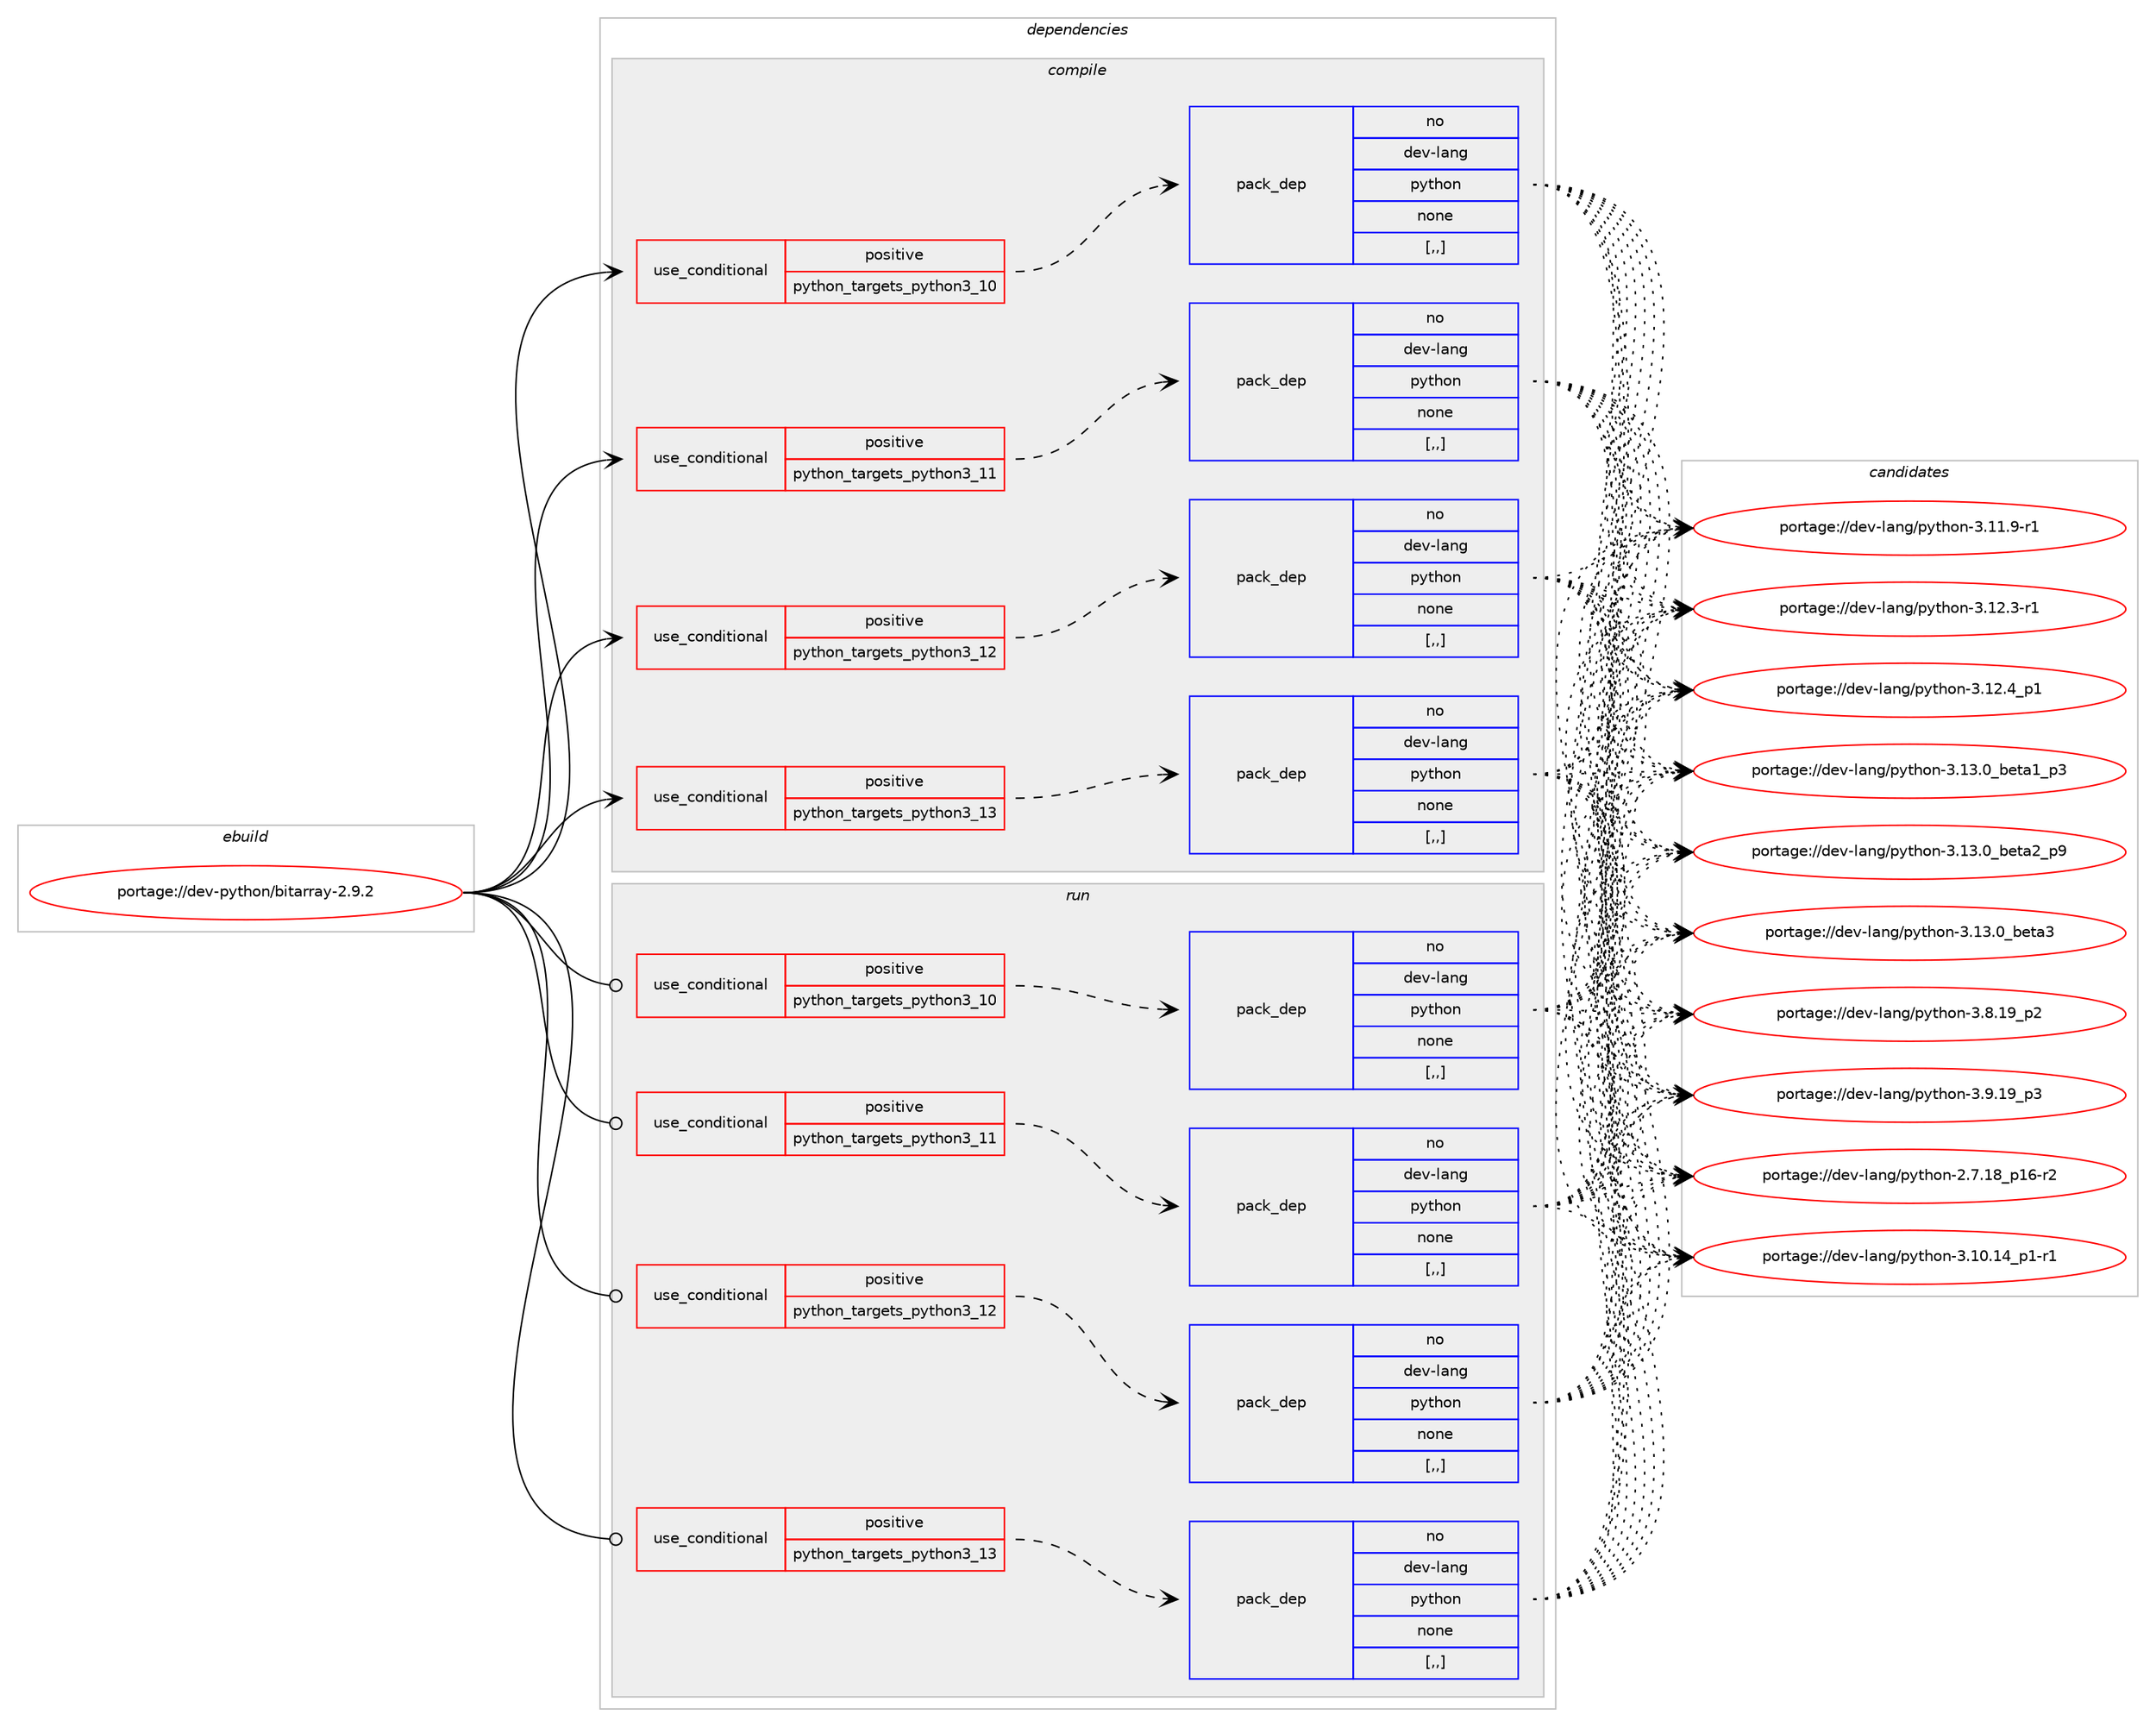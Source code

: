 digraph prolog {

# *************
# Graph options
# *************

newrank=true;
concentrate=true;
compound=true;
graph [rankdir=LR,fontname=Helvetica,fontsize=10,ranksep=1.5];#, ranksep=2.5, nodesep=0.2];
edge  [arrowhead=vee];
node  [fontname=Helvetica,fontsize=10];

# **********
# The ebuild
# **********

subgraph cluster_leftcol {
color=gray;
rank=same;
label=<<i>ebuild</i>>;
id [label="portage://dev-python/bitarray-2.9.2", color=red, width=4, href="../dev-python/bitarray-2.9.2.svg"];
}

# ****************
# The dependencies
# ****************

subgraph cluster_midcol {
color=gray;
label=<<i>dependencies</i>>;
subgraph cluster_compile {
fillcolor="#eeeeee";
style=filled;
label=<<i>compile</i>>;
subgraph cond30388 {
dependency139440 [label=<<TABLE BORDER="0" CELLBORDER="1" CELLSPACING="0" CELLPADDING="4"><TR><TD ROWSPAN="3" CELLPADDING="10">use_conditional</TD></TR><TR><TD>positive</TD></TR><TR><TD>python_targets_python3_10</TD></TR></TABLE>>, shape=none, color=red];
subgraph pack107843 {
dependency139441 [label=<<TABLE BORDER="0" CELLBORDER="1" CELLSPACING="0" CELLPADDING="4" WIDTH="220"><TR><TD ROWSPAN="6" CELLPADDING="30">pack_dep</TD></TR><TR><TD WIDTH="110">no</TD></TR><TR><TD>dev-lang</TD></TR><TR><TD>python</TD></TR><TR><TD>none</TD></TR><TR><TD>[,,]</TD></TR></TABLE>>, shape=none, color=blue];
}
dependency139440:e -> dependency139441:w [weight=20,style="dashed",arrowhead="vee"];
}
id:e -> dependency139440:w [weight=20,style="solid",arrowhead="vee"];
subgraph cond30389 {
dependency139442 [label=<<TABLE BORDER="0" CELLBORDER="1" CELLSPACING="0" CELLPADDING="4"><TR><TD ROWSPAN="3" CELLPADDING="10">use_conditional</TD></TR><TR><TD>positive</TD></TR><TR><TD>python_targets_python3_11</TD></TR></TABLE>>, shape=none, color=red];
subgraph pack107844 {
dependency139443 [label=<<TABLE BORDER="0" CELLBORDER="1" CELLSPACING="0" CELLPADDING="4" WIDTH="220"><TR><TD ROWSPAN="6" CELLPADDING="30">pack_dep</TD></TR><TR><TD WIDTH="110">no</TD></TR><TR><TD>dev-lang</TD></TR><TR><TD>python</TD></TR><TR><TD>none</TD></TR><TR><TD>[,,]</TD></TR></TABLE>>, shape=none, color=blue];
}
dependency139442:e -> dependency139443:w [weight=20,style="dashed",arrowhead="vee"];
}
id:e -> dependency139442:w [weight=20,style="solid",arrowhead="vee"];
subgraph cond30390 {
dependency139444 [label=<<TABLE BORDER="0" CELLBORDER="1" CELLSPACING="0" CELLPADDING="4"><TR><TD ROWSPAN="3" CELLPADDING="10">use_conditional</TD></TR><TR><TD>positive</TD></TR><TR><TD>python_targets_python3_12</TD></TR></TABLE>>, shape=none, color=red];
subgraph pack107845 {
dependency139445 [label=<<TABLE BORDER="0" CELLBORDER="1" CELLSPACING="0" CELLPADDING="4" WIDTH="220"><TR><TD ROWSPAN="6" CELLPADDING="30">pack_dep</TD></TR><TR><TD WIDTH="110">no</TD></TR><TR><TD>dev-lang</TD></TR><TR><TD>python</TD></TR><TR><TD>none</TD></TR><TR><TD>[,,]</TD></TR></TABLE>>, shape=none, color=blue];
}
dependency139444:e -> dependency139445:w [weight=20,style="dashed",arrowhead="vee"];
}
id:e -> dependency139444:w [weight=20,style="solid",arrowhead="vee"];
subgraph cond30391 {
dependency139446 [label=<<TABLE BORDER="0" CELLBORDER="1" CELLSPACING="0" CELLPADDING="4"><TR><TD ROWSPAN="3" CELLPADDING="10">use_conditional</TD></TR><TR><TD>positive</TD></TR><TR><TD>python_targets_python3_13</TD></TR></TABLE>>, shape=none, color=red];
subgraph pack107846 {
dependency139447 [label=<<TABLE BORDER="0" CELLBORDER="1" CELLSPACING="0" CELLPADDING="4" WIDTH="220"><TR><TD ROWSPAN="6" CELLPADDING="30">pack_dep</TD></TR><TR><TD WIDTH="110">no</TD></TR><TR><TD>dev-lang</TD></TR><TR><TD>python</TD></TR><TR><TD>none</TD></TR><TR><TD>[,,]</TD></TR></TABLE>>, shape=none, color=blue];
}
dependency139446:e -> dependency139447:w [weight=20,style="dashed",arrowhead="vee"];
}
id:e -> dependency139446:w [weight=20,style="solid",arrowhead="vee"];
}
subgraph cluster_compileandrun {
fillcolor="#eeeeee";
style=filled;
label=<<i>compile and run</i>>;
}
subgraph cluster_run {
fillcolor="#eeeeee";
style=filled;
label=<<i>run</i>>;
subgraph cond30392 {
dependency139448 [label=<<TABLE BORDER="0" CELLBORDER="1" CELLSPACING="0" CELLPADDING="4"><TR><TD ROWSPAN="3" CELLPADDING="10">use_conditional</TD></TR><TR><TD>positive</TD></TR><TR><TD>python_targets_python3_10</TD></TR></TABLE>>, shape=none, color=red];
subgraph pack107847 {
dependency139449 [label=<<TABLE BORDER="0" CELLBORDER="1" CELLSPACING="0" CELLPADDING="4" WIDTH="220"><TR><TD ROWSPAN="6" CELLPADDING="30">pack_dep</TD></TR><TR><TD WIDTH="110">no</TD></TR><TR><TD>dev-lang</TD></TR><TR><TD>python</TD></TR><TR><TD>none</TD></TR><TR><TD>[,,]</TD></TR></TABLE>>, shape=none, color=blue];
}
dependency139448:e -> dependency139449:w [weight=20,style="dashed",arrowhead="vee"];
}
id:e -> dependency139448:w [weight=20,style="solid",arrowhead="odot"];
subgraph cond30393 {
dependency139450 [label=<<TABLE BORDER="0" CELLBORDER="1" CELLSPACING="0" CELLPADDING="4"><TR><TD ROWSPAN="3" CELLPADDING="10">use_conditional</TD></TR><TR><TD>positive</TD></TR><TR><TD>python_targets_python3_11</TD></TR></TABLE>>, shape=none, color=red];
subgraph pack107848 {
dependency139451 [label=<<TABLE BORDER="0" CELLBORDER="1" CELLSPACING="0" CELLPADDING="4" WIDTH="220"><TR><TD ROWSPAN="6" CELLPADDING="30">pack_dep</TD></TR><TR><TD WIDTH="110">no</TD></TR><TR><TD>dev-lang</TD></TR><TR><TD>python</TD></TR><TR><TD>none</TD></TR><TR><TD>[,,]</TD></TR></TABLE>>, shape=none, color=blue];
}
dependency139450:e -> dependency139451:w [weight=20,style="dashed",arrowhead="vee"];
}
id:e -> dependency139450:w [weight=20,style="solid",arrowhead="odot"];
subgraph cond30394 {
dependency139452 [label=<<TABLE BORDER="0" CELLBORDER="1" CELLSPACING="0" CELLPADDING="4"><TR><TD ROWSPAN="3" CELLPADDING="10">use_conditional</TD></TR><TR><TD>positive</TD></TR><TR><TD>python_targets_python3_12</TD></TR></TABLE>>, shape=none, color=red];
subgraph pack107849 {
dependency139453 [label=<<TABLE BORDER="0" CELLBORDER="1" CELLSPACING="0" CELLPADDING="4" WIDTH="220"><TR><TD ROWSPAN="6" CELLPADDING="30">pack_dep</TD></TR><TR><TD WIDTH="110">no</TD></TR><TR><TD>dev-lang</TD></TR><TR><TD>python</TD></TR><TR><TD>none</TD></TR><TR><TD>[,,]</TD></TR></TABLE>>, shape=none, color=blue];
}
dependency139452:e -> dependency139453:w [weight=20,style="dashed",arrowhead="vee"];
}
id:e -> dependency139452:w [weight=20,style="solid",arrowhead="odot"];
subgraph cond30395 {
dependency139454 [label=<<TABLE BORDER="0" CELLBORDER="1" CELLSPACING="0" CELLPADDING="4"><TR><TD ROWSPAN="3" CELLPADDING="10">use_conditional</TD></TR><TR><TD>positive</TD></TR><TR><TD>python_targets_python3_13</TD></TR></TABLE>>, shape=none, color=red];
subgraph pack107850 {
dependency139455 [label=<<TABLE BORDER="0" CELLBORDER="1" CELLSPACING="0" CELLPADDING="4" WIDTH="220"><TR><TD ROWSPAN="6" CELLPADDING="30">pack_dep</TD></TR><TR><TD WIDTH="110">no</TD></TR><TR><TD>dev-lang</TD></TR><TR><TD>python</TD></TR><TR><TD>none</TD></TR><TR><TD>[,,]</TD></TR></TABLE>>, shape=none, color=blue];
}
dependency139454:e -> dependency139455:w [weight=20,style="dashed",arrowhead="vee"];
}
id:e -> dependency139454:w [weight=20,style="solid",arrowhead="odot"];
}
}

# **************
# The candidates
# **************

subgraph cluster_choices {
rank=same;
color=gray;
label=<<i>candidates</i>>;

subgraph choice107843 {
color=black;
nodesep=1;
choice100101118451089711010347112121116104111110455046554649569511249544511450 [label="portage://dev-lang/python-2.7.18_p16-r2", color=red, width=4,href="../dev-lang/python-2.7.18_p16-r2.svg"];
choice100101118451089711010347112121116104111110455146494846495295112494511449 [label="portage://dev-lang/python-3.10.14_p1-r1", color=red, width=4,href="../dev-lang/python-3.10.14_p1-r1.svg"];
choice100101118451089711010347112121116104111110455146494946574511449 [label="portage://dev-lang/python-3.11.9-r1", color=red, width=4,href="../dev-lang/python-3.11.9-r1.svg"];
choice100101118451089711010347112121116104111110455146495046514511449 [label="portage://dev-lang/python-3.12.3-r1", color=red, width=4,href="../dev-lang/python-3.12.3-r1.svg"];
choice100101118451089711010347112121116104111110455146495046529511249 [label="portage://dev-lang/python-3.12.4_p1", color=red, width=4,href="../dev-lang/python-3.12.4_p1.svg"];
choice10010111845108971101034711212111610411111045514649514648959810111697499511251 [label="portage://dev-lang/python-3.13.0_beta1_p3", color=red, width=4,href="../dev-lang/python-3.13.0_beta1_p3.svg"];
choice10010111845108971101034711212111610411111045514649514648959810111697509511257 [label="portage://dev-lang/python-3.13.0_beta2_p9", color=red, width=4,href="../dev-lang/python-3.13.0_beta2_p9.svg"];
choice1001011184510897110103471121211161041111104551464951464895981011169751 [label="portage://dev-lang/python-3.13.0_beta3", color=red, width=4,href="../dev-lang/python-3.13.0_beta3.svg"];
choice100101118451089711010347112121116104111110455146564649579511250 [label="portage://dev-lang/python-3.8.19_p2", color=red, width=4,href="../dev-lang/python-3.8.19_p2.svg"];
choice100101118451089711010347112121116104111110455146574649579511251 [label="portage://dev-lang/python-3.9.19_p3", color=red, width=4,href="../dev-lang/python-3.9.19_p3.svg"];
dependency139441:e -> choice100101118451089711010347112121116104111110455046554649569511249544511450:w [style=dotted,weight="100"];
dependency139441:e -> choice100101118451089711010347112121116104111110455146494846495295112494511449:w [style=dotted,weight="100"];
dependency139441:e -> choice100101118451089711010347112121116104111110455146494946574511449:w [style=dotted,weight="100"];
dependency139441:e -> choice100101118451089711010347112121116104111110455146495046514511449:w [style=dotted,weight="100"];
dependency139441:e -> choice100101118451089711010347112121116104111110455146495046529511249:w [style=dotted,weight="100"];
dependency139441:e -> choice10010111845108971101034711212111610411111045514649514648959810111697499511251:w [style=dotted,weight="100"];
dependency139441:e -> choice10010111845108971101034711212111610411111045514649514648959810111697509511257:w [style=dotted,weight="100"];
dependency139441:e -> choice1001011184510897110103471121211161041111104551464951464895981011169751:w [style=dotted,weight="100"];
dependency139441:e -> choice100101118451089711010347112121116104111110455146564649579511250:w [style=dotted,weight="100"];
dependency139441:e -> choice100101118451089711010347112121116104111110455146574649579511251:w [style=dotted,weight="100"];
}
subgraph choice107844 {
color=black;
nodesep=1;
choice100101118451089711010347112121116104111110455046554649569511249544511450 [label="portage://dev-lang/python-2.7.18_p16-r2", color=red, width=4,href="../dev-lang/python-2.7.18_p16-r2.svg"];
choice100101118451089711010347112121116104111110455146494846495295112494511449 [label="portage://dev-lang/python-3.10.14_p1-r1", color=red, width=4,href="../dev-lang/python-3.10.14_p1-r1.svg"];
choice100101118451089711010347112121116104111110455146494946574511449 [label="portage://dev-lang/python-3.11.9-r1", color=red, width=4,href="../dev-lang/python-3.11.9-r1.svg"];
choice100101118451089711010347112121116104111110455146495046514511449 [label="portage://dev-lang/python-3.12.3-r1", color=red, width=4,href="../dev-lang/python-3.12.3-r1.svg"];
choice100101118451089711010347112121116104111110455146495046529511249 [label="portage://dev-lang/python-3.12.4_p1", color=red, width=4,href="../dev-lang/python-3.12.4_p1.svg"];
choice10010111845108971101034711212111610411111045514649514648959810111697499511251 [label="portage://dev-lang/python-3.13.0_beta1_p3", color=red, width=4,href="../dev-lang/python-3.13.0_beta1_p3.svg"];
choice10010111845108971101034711212111610411111045514649514648959810111697509511257 [label="portage://dev-lang/python-3.13.0_beta2_p9", color=red, width=4,href="../dev-lang/python-3.13.0_beta2_p9.svg"];
choice1001011184510897110103471121211161041111104551464951464895981011169751 [label="portage://dev-lang/python-3.13.0_beta3", color=red, width=4,href="../dev-lang/python-3.13.0_beta3.svg"];
choice100101118451089711010347112121116104111110455146564649579511250 [label="portage://dev-lang/python-3.8.19_p2", color=red, width=4,href="../dev-lang/python-3.8.19_p2.svg"];
choice100101118451089711010347112121116104111110455146574649579511251 [label="portage://dev-lang/python-3.9.19_p3", color=red, width=4,href="../dev-lang/python-3.9.19_p3.svg"];
dependency139443:e -> choice100101118451089711010347112121116104111110455046554649569511249544511450:w [style=dotted,weight="100"];
dependency139443:e -> choice100101118451089711010347112121116104111110455146494846495295112494511449:w [style=dotted,weight="100"];
dependency139443:e -> choice100101118451089711010347112121116104111110455146494946574511449:w [style=dotted,weight="100"];
dependency139443:e -> choice100101118451089711010347112121116104111110455146495046514511449:w [style=dotted,weight="100"];
dependency139443:e -> choice100101118451089711010347112121116104111110455146495046529511249:w [style=dotted,weight="100"];
dependency139443:e -> choice10010111845108971101034711212111610411111045514649514648959810111697499511251:w [style=dotted,weight="100"];
dependency139443:e -> choice10010111845108971101034711212111610411111045514649514648959810111697509511257:w [style=dotted,weight="100"];
dependency139443:e -> choice1001011184510897110103471121211161041111104551464951464895981011169751:w [style=dotted,weight="100"];
dependency139443:e -> choice100101118451089711010347112121116104111110455146564649579511250:w [style=dotted,weight="100"];
dependency139443:e -> choice100101118451089711010347112121116104111110455146574649579511251:w [style=dotted,weight="100"];
}
subgraph choice107845 {
color=black;
nodesep=1;
choice100101118451089711010347112121116104111110455046554649569511249544511450 [label="portage://dev-lang/python-2.7.18_p16-r2", color=red, width=4,href="../dev-lang/python-2.7.18_p16-r2.svg"];
choice100101118451089711010347112121116104111110455146494846495295112494511449 [label="portage://dev-lang/python-3.10.14_p1-r1", color=red, width=4,href="../dev-lang/python-3.10.14_p1-r1.svg"];
choice100101118451089711010347112121116104111110455146494946574511449 [label="portage://dev-lang/python-3.11.9-r1", color=red, width=4,href="../dev-lang/python-3.11.9-r1.svg"];
choice100101118451089711010347112121116104111110455146495046514511449 [label="portage://dev-lang/python-3.12.3-r1", color=red, width=4,href="../dev-lang/python-3.12.3-r1.svg"];
choice100101118451089711010347112121116104111110455146495046529511249 [label="portage://dev-lang/python-3.12.4_p1", color=red, width=4,href="../dev-lang/python-3.12.4_p1.svg"];
choice10010111845108971101034711212111610411111045514649514648959810111697499511251 [label="portage://dev-lang/python-3.13.0_beta1_p3", color=red, width=4,href="../dev-lang/python-3.13.0_beta1_p3.svg"];
choice10010111845108971101034711212111610411111045514649514648959810111697509511257 [label="portage://dev-lang/python-3.13.0_beta2_p9", color=red, width=4,href="../dev-lang/python-3.13.0_beta2_p9.svg"];
choice1001011184510897110103471121211161041111104551464951464895981011169751 [label="portage://dev-lang/python-3.13.0_beta3", color=red, width=4,href="../dev-lang/python-3.13.0_beta3.svg"];
choice100101118451089711010347112121116104111110455146564649579511250 [label="portage://dev-lang/python-3.8.19_p2", color=red, width=4,href="../dev-lang/python-3.8.19_p2.svg"];
choice100101118451089711010347112121116104111110455146574649579511251 [label="portage://dev-lang/python-3.9.19_p3", color=red, width=4,href="../dev-lang/python-3.9.19_p3.svg"];
dependency139445:e -> choice100101118451089711010347112121116104111110455046554649569511249544511450:w [style=dotted,weight="100"];
dependency139445:e -> choice100101118451089711010347112121116104111110455146494846495295112494511449:w [style=dotted,weight="100"];
dependency139445:e -> choice100101118451089711010347112121116104111110455146494946574511449:w [style=dotted,weight="100"];
dependency139445:e -> choice100101118451089711010347112121116104111110455146495046514511449:w [style=dotted,weight="100"];
dependency139445:e -> choice100101118451089711010347112121116104111110455146495046529511249:w [style=dotted,weight="100"];
dependency139445:e -> choice10010111845108971101034711212111610411111045514649514648959810111697499511251:w [style=dotted,weight="100"];
dependency139445:e -> choice10010111845108971101034711212111610411111045514649514648959810111697509511257:w [style=dotted,weight="100"];
dependency139445:e -> choice1001011184510897110103471121211161041111104551464951464895981011169751:w [style=dotted,weight="100"];
dependency139445:e -> choice100101118451089711010347112121116104111110455146564649579511250:w [style=dotted,weight="100"];
dependency139445:e -> choice100101118451089711010347112121116104111110455146574649579511251:w [style=dotted,weight="100"];
}
subgraph choice107846 {
color=black;
nodesep=1;
choice100101118451089711010347112121116104111110455046554649569511249544511450 [label="portage://dev-lang/python-2.7.18_p16-r2", color=red, width=4,href="../dev-lang/python-2.7.18_p16-r2.svg"];
choice100101118451089711010347112121116104111110455146494846495295112494511449 [label="portage://dev-lang/python-3.10.14_p1-r1", color=red, width=4,href="../dev-lang/python-3.10.14_p1-r1.svg"];
choice100101118451089711010347112121116104111110455146494946574511449 [label="portage://dev-lang/python-3.11.9-r1", color=red, width=4,href="../dev-lang/python-3.11.9-r1.svg"];
choice100101118451089711010347112121116104111110455146495046514511449 [label="portage://dev-lang/python-3.12.3-r1", color=red, width=4,href="../dev-lang/python-3.12.3-r1.svg"];
choice100101118451089711010347112121116104111110455146495046529511249 [label="portage://dev-lang/python-3.12.4_p1", color=red, width=4,href="../dev-lang/python-3.12.4_p1.svg"];
choice10010111845108971101034711212111610411111045514649514648959810111697499511251 [label="portage://dev-lang/python-3.13.0_beta1_p3", color=red, width=4,href="../dev-lang/python-3.13.0_beta1_p3.svg"];
choice10010111845108971101034711212111610411111045514649514648959810111697509511257 [label="portage://dev-lang/python-3.13.0_beta2_p9", color=red, width=4,href="../dev-lang/python-3.13.0_beta2_p9.svg"];
choice1001011184510897110103471121211161041111104551464951464895981011169751 [label="portage://dev-lang/python-3.13.0_beta3", color=red, width=4,href="../dev-lang/python-3.13.0_beta3.svg"];
choice100101118451089711010347112121116104111110455146564649579511250 [label="portage://dev-lang/python-3.8.19_p2", color=red, width=4,href="../dev-lang/python-3.8.19_p2.svg"];
choice100101118451089711010347112121116104111110455146574649579511251 [label="portage://dev-lang/python-3.9.19_p3", color=red, width=4,href="../dev-lang/python-3.9.19_p3.svg"];
dependency139447:e -> choice100101118451089711010347112121116104111110455046554649569511249544511450:w [style=dotted,weight="100"];
dependency139447:e -> choice100101118451089711010347112121116104111110455146494846495295112494511449:w [style=dotted,weight="100"];
dependency139447:e -> choice100101118451089711010347112121116104111110455146494946574511449:w [style=dotted,weight="100"];
dependency139447:e -> choice100101118451089711010347112121116104111110455146495046514511449:w [style=dotted,weight="100"];
dependency139447:e -> choice100101118451089711010347112121116104111110455146495046529511249:w [style=dotted,weight="100"];
dependency139447:e -> choice10010111845108971101034711212111610411111045514649514648959810111697499511251:w [style=dotted,weight="100"];
dependency139447:e -> choice10010111845108971101034711212111610411111045514649514648959810111697509511257:w [style=dotted,weight="100"];
dependency139447:e -> choice1001011184510897110103471121211161041111104551464951464895981011169751:w [style=dotted,weight="100"];
dependency139447:e -> choice100101118451089711010347112121116104111110455146564649579511250:w [style=dotted,weight="100"];
dependency139447:e -> choice100101118451089711010347112121116104111110455146574649579511251:w [style=dotted,weight="100"];
}
subgraph choice107847 {
color=black;
nodesep=1;
choice100101118451089711010347112121116104111110455046554649569511249544511450 [label="portage://dev-lang/python-2.7.18_p16-r2", color=red, width=4,href="../dev-lang/python-2.7.18_p16-r2.svg"];
choice100101118451089711010347112121116104111110455146494846495295112494511449 [label="portage://dev-lang/python-3.10.14_p1-r1", color=red, width=4,href="../dev-lang/python-3.10.14_p1-r1.svg"];
choice100101118451089711010347112121116104111110455146494946574511449 [label="portage://dev-lang/python-3.11.9-r1", color=red, width=4,href="../dev-lang/python-3.11.9-r1.svg"];
choice100101118451089711010347112121116104111110455146495046514511449 [label="portage://dev-lang/python-3.12.3-r1", color=red, width=4,href="../dev-lang/python-3.12.3-r1.svg"];
choice100101118451089711010347112121116104111110455146495046529511249 [label="portage://dev-lang/python-3.12.4_p1", color=red, width=4,href="../dev-lang/python-3.12.4_p1.svg"];
choice10010111845108971101034711212111610411111045514649514648959810111697499511251 [label="portage://dev-lang/python-3.13.0_beta1_p3", color=red, width=4,href="../dev-lang/python-3.13.0_beta1_p3.svg"];
choice10010111845108971101034711212111610411111045514649514648959810111697509511257 [label="portage://dev-lang/python-3.13.0_beta2_p9", color=red, width=4,href="../dev-lang/python-3.13.0_beta2_p9.svg"];
choice1001011184510897110103471121211161041111104551464951464895981011169751 [label="portage://dev-lang/python-3.13.0_beta3", color=red, width=4,href="../dev-lang/python-3.13.0_beta3.svg"];
choice100101118451089711010347112121116104111110455146564649579511250 [label="portage://dev-lang/python-3.8.19_p2", color=red, width=4,href="../dev-lang/python-3.8.19_p2.svg"];
choice100101118451089711010347112121116104111110455146574649579511251 [label="portage://dev-lang/python-3.9.19_p3", color=red, width=4,href="../dev-lang/python-3.9.19_p3.svg"];
dependency139449:e -> choice100101118451089711010347112121116104111110455046554649569511249544511450:w [style=dotted,weight="100"];
dependency139449:e -> choice100101118451089711010347112121116104111110455146494846495295112494511449:w [style=dotted,weight="100"];
dependency139449:e -> choice100101118451089711010347112121116104111110455146494946574511449:w [style=dotted,weight="100"];
dependency139449:e -> choice100101118451089711010347112121116104111110455146495046514511449:w [style=dotted,weight="100"];
dependency139449:e -> choice100101118451089711010347112121116104111110455146495046529511249:w [style=dotted,weight="100"];
dependency139449:e -> choice10010111845108971101034711212111610411111045514649514648959810111697499511251:w [style=dotted,weight="100"];
dependency139449:e -> choice10010111845108971101034711212111610411111045514649514648959810111697509511257:w [style=dotted,weight="100"];
dependency139449:e -> choice1001011184510897110103471121211161041111104551464951464895981011169751:w [style=dotted,weight="100"];
dependency139449:e -> choice100101118451089711010347112121116104111110455146564649579511250:w [style=dotted,weight="100"];
dependency139449:e -> choice100101118451089711010347112121116104111110455146574649579511251:w [style=dotted,weight="100"];
}
subgraph choice107848 {
color=black;
nodesep=1;
choice100101118451089711010347112121116104111110455046554649569511249544511450 [label="portage://dev-lang/python-2.7.18_p16-r2", color=red, width=4,href="../dev-lang/python-2.7.18_p16-r2.svg"];
choice100101118451089711010347112121116104111110455146494846495295112494511449 [label="portage://dev-lang/python-3.10.14_p1-r1", color=red, width=4,href="../dev-lang/python-3.10.14_p1-r1.svg"];
choice100101118451089711010347112121116104111110455146494946574511449 [label="portage://dev-lang/python-3.11.9-r1", color=red, width=4,href="../dev-lang/python-3.11.9-r1.svg"];
choice100101118451089711010347112121116104111110455146495046514511449 [label="portage://dev-lang/python-3.12.3-r1", color=red, width=4,href="../dev-lang/python-3.12.3-r1.svg"];
choice100101118451089711010347112121116104111110455146495046529511249 [label="portage://dev-lang/python-3.12.4_p1", color=red, width=4,href="../dev-lang/python-3.12.4_p1.svg"];
choice10010111845108971101034711212111610411111045514649514648959810111697499511251 [label="portage://dev-lang/python-3.13.0_beta1_p3", color=red, width=4,href="../dev-lang/python-3.13.0_beta1_p3.svg"];
choice10010111845108971101034711212111610411111045514649514648959810111697509511257 [label="portage://dev-lang/python-3.13.0_beta2_p9", color=red, width=4,href="../dev-lang/python-3.13.0_beta2_p9.svg"];
choice1001011184510897110103471121211161041111104551464951464895981011169751 [label="portage://dev-lang/python-3.13.0_beta3", color=red, width=4,href="../dev-lang/python-3.13.0_beta3.svg"];
choice100101118451089711010347112121116104111110455146564649579511250 [label="portage://dev-lang/python-3.8.19_p2", color=red, width=4,href="../dev-lang/python-3.8.19_p2.svg"];
choice100101118451089711010347112121116104111110455146574649579511251 [label="portage://dev-lang/python-3.9.19_p3", color=red, width=4,href="../dev-lang/python-3.9.19_p3.svg"];
dependency139451:e -> choice100101118451089711010347112121116104111110455046554649569511249544511450:w [style=dotted,weight="100"];
dependency139451:e -> choice100101118451089711010347112121116104111110455146494846495295112494511449:w [style=dotted,weight="100"];
dependency139451:e -> choice100101118451089711010347112121116104111110455146494946574511449:w [style=dotted,weight="100"];
dependency139451:e -> choice100101118451089711010347112121116104111110455146495046514511449:w [style=dotted,weight="100"];
dependency139451:e -> choice100101118451089711010347112121116104111110455146495046529511249:w [style=dotted,weight="100"];
dependency139451:e -> choice10010111845108971101034711212111610411111045514649514648959810111697499511251:w [style=dotted,weight="100"];
dependency139451:e -> choice10010111845108971101034711212111610411111045514649514648959810111697509511257:w [style=dotted,weight="100"];
dependency139451:e -> choice1001011184510897110103471121211161041111104551464951464895981011169751:w [style=dotted,weight="100"];
dependency139451:e -> choice100101118451089711010347112121116104111110455146564649579511250:w [style=dotted,weight="100"];
dependency139451:e -> choice100101118451089711010347112121116104111110455146574649579511251:w [style=dotted,weight="100"];
}
subgraph choice107849 {
color=black;
nodesep=1;
choice100101118451089711010347112121116104111110455046554649569511249544511450 [label="portage://dev-lang/python-2.7.18_p16-r2", color=red, width=4,href="../dev-lang/python-2.7.18_p16-r2.svg"];
choice100101118451089711010347112121116104111110455146494846495295112494511449 [label="portage://dev-lang/python-3.10.14_p1-r1", color=red, width=4,href="../dev-lang/python-3.10.14_p1-r1.svg"];
choice100101118451089711010347112121116104111110455146494946574511449 [label="portage://dev-lang/python-3.11.9-r1", color=red, width=4,href="../dev-lang/python-3.11.9-r1.svg"];
choice100101118451089711010347112121116104111110455146495046514511449 [label="portage://dev-lang/python-3.12.3-r1", color=red, width=4,href="../dev-lang/python-3.12.3-r1.svg"];
choice100101118451089711010347112121116104111110455146495046529511249 [label="portage://dev-lang/python-3.12.4_p1", color=red, width=4,href="../dev-lang/python-3.12.4_p1.svg"];
choice10010111845108971101034711212111610411111045514649514648959810111697499511251 [label="portage://dev-lang/python-3.13.0_beta1_p3", color=red, width=4,href="../dev-lang/python-3.13.0_beta1_p3.svg"];
choice10010111845108971101034711212111610411111045514649514648959810111697509511257 [label="portage://dev-lang/python-3.13.0_beta2_p9", color=red, width=4,href="../dev-lang/python-3.13.0_beta2_p9.svg"];
choice1001011184510897110103471121211161041111104551464951464895981011169751 [label="portage://dev-lang/python-3.13.0_beta3", color=red, width=4,href="../dev-lang/python-3.13.0_beta3.svg"];
choice100101118451089711010347112121116104111110455146564649579511250 [label="portage://dev-lang/python-3.8.19_p2", color=red, width=4,href="../dev-lang/python-3.8.19_p2.svg"];
choice100101118451089711010347112121116104111110455146574649579511251 [label="portage://dev-lang/python-3.9.19_p3", color=red, width=4,href="../dev-lang/python-3.9.19_p3.svg"];
dependency139453:e -> choice100101118451089711010347112121116104111110455046554649569511249544511450:w [style=dotted,weight="100"];
dependency139453:e -> choice100101118451089711010347112121116104111110455146494846495295112494511449:w [style=dotted,weight="100"];
dependency139453:e -> choice100101118451089711010347112121116104111110455146494946574511449:w [style=dotted,weight="100"];
dependency139453:e -> choice100101118451089711010347112121116104111110455146495046514511449:w [style=dotted,weight="100"];
dependency139453:e -> choice100101118451089711010347112121116104111110455146495046529511249:w [style=dotted,weight="100"];
dependency139453:e -> choice10010111845108971101034711212111610411111045514649514648959810111697499511251:w [style=dotted,weight="100"];
dependency139453:e -> choice10010111845108971101034711212111610411111045514649514648959810111697509511257:w [style=dotted,weight="100"];
dependency139453:e -> choice1001011184510897110103471121211161041111104551464951464895981011169751:w [style=dotted,weight="100"];
dependency139453:e -> choice100101118451089711010347112121116104111110455146564649579511250:w [style=dotted,weight="100"];
dependency139453:e -> choice100101118451089711010347112121116104111110455146574649579511251:w [style=dotted,weight="100"];
}
subgraph choice107850 {
color=black;
nodesep=1;
choice100101118451089711010347112121116104111110455046554649569511249544511450 [label="portage://dev-lang/python-2.7.18_p16-r2", color=red, width=4,href="../dev-lang/python-2.7.18_p16-r2.svg"];
choice100101118451089711010347112121116104111110455146494846495295112494511449 [label="portage://dev-lang/python-3.10.14_p1-r1", color=red, width=4,href="../dev-lang/python-3.10.14_p1-r1.svg"];
choice100101118451089711010347112121116104111110455146494946574511449 [label="portage://dev-lang/python-3.11.9-r1", color=red, width=4,href="../dev-lang/python-3.11.9-r1.svg"];
choice100101118451089711010347112121116104111110455146495046514511449 [label="portage://dev-lang/python-3.12.3-r1", color=red, width=4,href="../dev-lang/python-3.12.3-r1.svg"];
choice100101118451089711010347112121116104111110455146495046529511249 [label="portage://dev-lang/python-3.12.4_p1", color=red, width=4,href="../dev-lang/python-3.12.4_p1.svg"];
choice10010111845108971101034711212111610411111045514649514648959810111697499511251 [label="portage://dev-lang/python-3.13.0_beta1_p3", color=red, width=4,href="../dev-lang/python-3.13.0_beta1_p3.svg"];
choice10010111845108971101034711212111610411111045514649514648959810111697509511257 [label="portage://dev-lang/python-3.13.0_beta2_p9", color=red, width=4,href="../dev-lang/python-3.13.0_beta2_p9.svg"];
choice1001011184510897110103471121211161041111104551464951464895981011169751 [label="portage://dev-lang/python-3.13.0_beta3", color=red, width=4,href="../dev-lang/python-3.13.0_beta3.svg"];
choice100101118451089711010347112121116104111110455146564649579511250 [label="portage://dev-lang/python-3.8.19_p2", color=red, width=4,href="../dev-lang/python-3.8.19_p2.svg"];
choice100101118451089711010347112121116104111110455146574649579511251 [label="portage://dev-lang/python-3.9.19_p3", color=red, width=4,href="../dev-lang/python-3.9.19_p3.svg"];
dependency139455:e -> choice100101118451089711010347112121116104111110455046554649569511249544511450:w [style=dotted,weight="100"];
dependency139455:e -> choice100101118451089711010347112121116104111110455146494846495295112494511449:w [style=dotted,weight="100"];
dependency139455:e -> choice100101118451089711010347112121116104111110455146494946574511449:w [style=dotted,weight="100"];
dependency139455:e -> choice100101118451089711010347112121116104111110455146495046514511449:w [style=dotted,weight="100"];
dependency139455:e -> choice100101118451089711010347112121116104111110455146495046529511249:w [style=dotted,weight="100"];
dependency139455:e -> choice10010111845108971101034711212111610411111045514649514648959810111697499511251:w [style=dotted,weight="100"];
dependency139455:e -> choice10010111845108971101034711212111610411111045514649514648959810111697509511257:w [style=dotted,weight="100"];
dependency139455:e -> choice1001011184510897110103471121211161041111104551464951464895981011169751:w [style=dotted,weight="100"];
dependency139455:e -> choice100101118451089711010347112121116104111110455146564649579511250:w [style=dotted,weight="100"];
dependency139455:e -> choice100101118451089711010347112121116104111110455146574649579511251:w [style=dotted,weight="100"];
}
}

}

